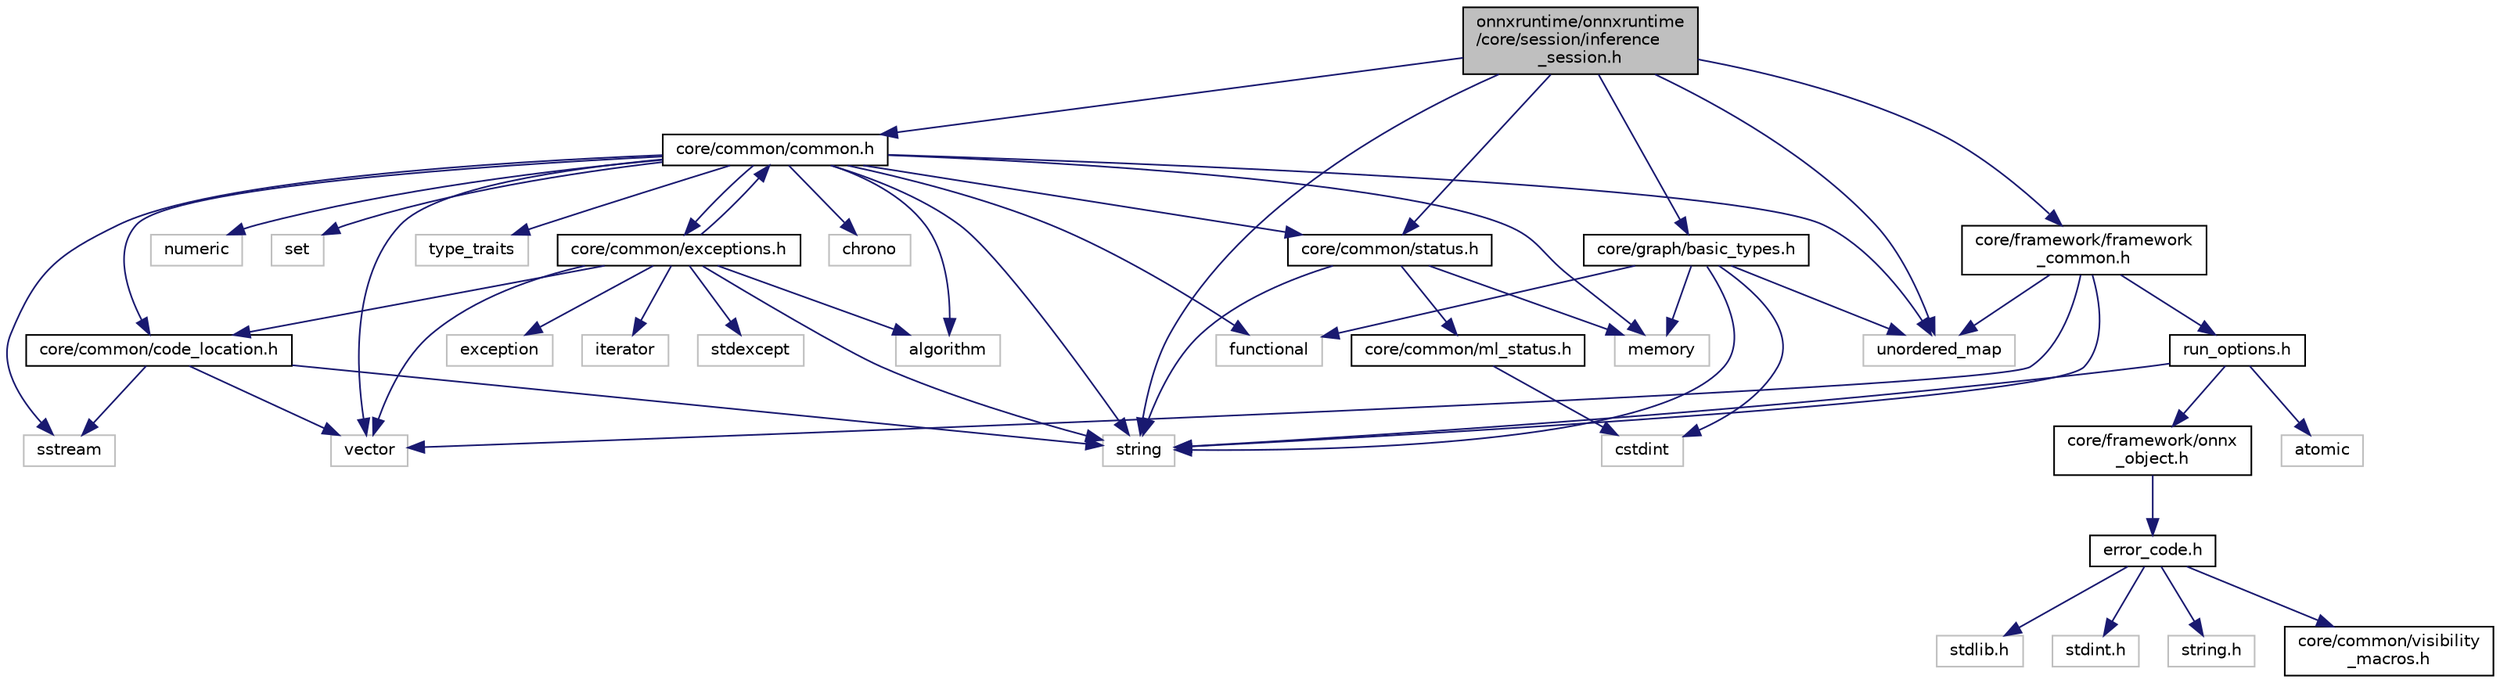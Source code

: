 digraph "onnxruntime/onnxruntime/core/session/inference_session.h"
{
  edge [fontname="Helvetica",fontsize="10",labelfontname="Helvetica",labelfontsize="10"];
  node [fontname="Helvetica",fontsize="10",shape=record];
  Node0 [label="onnxruntime/onnxruntime\l/core/session/inference\l_session.h",height=0.2,width=0.4,color="black", fillcolor="grey75", style="filled", fontcolor="black"];
  Node0 -> Node1 [color="midnightblue",fontsize="10",style="solid"];
  Node1 [label="string",height=0.2,width=0.4,color="grey75", fillcolor="white", style="filled"];
  Node0 -> Node2 [color="midnightblue",fontsize="10",style="solid"];
  Node2 [label="unordered_map",height=0.2,width=0.4,color="grey75", fillcolor="white", style="filled"];
  Node0 -> Node3 [color="midnightblue",fontsize="10",style="solid"];
  Node3 [label="core/common/common.h",height=0.2,width=0.4,color="black", fillcolor="white", style="filled",URL="$include_2onnxruntime_2core_2common_2common_8h.html"];
  Node3 -> Node4 [color="midnightblue",fontsize="10",style="solid"];
  Node4 [label="algorithm",height=0.2,width=0.4,color="grey75", fillcolor="white", style="filled"];
  Node3 -> Node5 [color="midnightblue",fontsize="10",style="solid"];
  Node5 [label="functional",height=0.2,width=0.4,color="grey75", fillcolor="white", style="filled"];
  Node3 -> Node6 [color="midnightblue",fontsize="10",style="solid"];
  Node6 [label="memory",height=0.2,width=0.4,color="grey75", fillcolor="white", style="filled"];
  Node3 -> Node7 [color="midnightblue",fontsize="10",style="solid"];
  Node7 [label="numeric",height=0.2,width=0.4,color="grey75", fillcolor="white", style="filled"];
  Node3 -> Node8 [color="midnightblue",fontsize="10",style="solid"];
  Node8 [label="set",height=0.2,width=0.4,color="grey75", fillcolor="white", style="filled"];
  Node3 -> Node9 [color="midnightblue",fontsize="10",style="solid"];
  Node9 [label="sstream",height=0.2,width=0.4,color="grey75", fillcolor="white", style="filled"];
  Node3 -> Node1 [color="midnightblue",fontsize="10",style="solid"];
  Node3 -> Node10 [color="midnightblue",fontsize="10",style="solid"];
  Node10 [label="type_traits",height=0.2,width=0.4,color="grey75", fillcolor="white", style="filled"];
  Node3 -> Node2 [color="midnightblue",fontsize="10",style="solid"];
  Node3 -> Node11 [color="midnightblue",fontsize="10",style="solid"];
  Node11 [label="vector",height=0.2,width=0.4,color="grey75", fillcolor="white", style="filled"];
  Node3 -> Node12 [color="midnightblue",fontsize="10",style="solid"];
  Node12 [label="chrono",height=0.2,width=0.4,color="grey75", fillcolor="white", style="filled"];
  Node3 -> Node13 [color="midnightblue",fontsize="10",style="solid"];
  Node13 [label="core/common/code_location.h",height=0.2,width=0.4,color="black", fillcolor="white", style="filled",URL="$code__location_8h.html"];
  Node13 -> Node9 [color="midnightblue",fontsize="10",style="solid"];
  Node13 -> Node1 [color="midnightblue",fontsize="10",style="solid"];
  Node13 -> Node11 [color="midnightblue",fontsize="10",style="solid"];
  Node3 -> Node14 [color="midnightblue",fontsize="10",style="solid"];
  Node14 [label="core/common/exceptions.h",height=0.2,width=0.4,color="black", fillcolor="white", style="filled",URL="$exceptions_8h.html"];
  Node14 -> Node4 [color="midnightblue",fontsize="10",style="solid"];
  Node14 -> Node15 [color="midnightblue",fontsize="10",style="solid"];
  Node15 [label="exception",height=0.2,width=0.4,color="grey75", fillcolor="white", style="filled"];
  Node14 -> Node16 [color="midnightblue",fontsize="10",style="solid"];
  Node16 [label="iterator",height=0.2,width=0.4,color="grey75", fillcolor="white", style="filled"];
  Node14 -> Node17 [color="midnightblue",fontsize="10",style="solid"];
  Node17 [label="stdexcept",height=0.2,width=0.4,color="grey75", fillcolor="white", style="filled"];
  Node14 -> Node1 [color="midnightblue",fontsize="10",style="solid"];
  Node14 -> Node11 [color="midnightblue",fontsize="10",style="solid"];
  Node14 -> Node3 [color="midnightblue",fontsize="10",style="solid"];
  Node14 -> Node13 [color="midnightblue",fontsize="10",style="solid"];
  Node3 -> Node18 [color="midnightblue",fontsize="10",style="solid"];
  Node18 [label="core/common/status.h",height=0.2,width=0.4,color="black", fillcolor="white", style="filled",URL="$status_8h.html"];
  Node18 -> Node6 [color="midnightblue",fontsize="10",style="solid"];
  Node18 -> Node1 [color="midnightblue",fontsize="10",style="solid"];
  Node18 -> Node19 [color="midnightblue",fontsize="10",style="solid"];
  Node19 [label="core/common/ml_status.h",height=0.2,width=0.4,color="black", fillcolor="white", style="filled",URL="$ml__status_8h.html"];
  Node19 -> Node20 [color="midnightblue",fontsize="10",style="solid"];
  Node20 [label="cstdint",height=0.2,width=0.4,color="grey75", fillcolor="white", style="filled"];
  Node0 -> Node18 [color="midnightblue",fontsize="10",style="solid"];
  Node0 -> Node21 [color="midnightblue",fontsize="10",style="solid"];
  Node21 [label="core/framework/framework\l_common.h",height=0.2,width=0.4,color="black", fillcolor="white", style="filled",URL="$framework__common_8h.html"];
  Node21 -> Node1 [color="midnightblue",fontsize="10",style="solid"];
  Node21 -> Node2 [color="midnightblue",fontsize="10",style="solid"];
  Node21 -> Node11 [color="midnightblue",fontsize="10",style="solid"];
  Node21 -> Node22 [color="midnightblue",fontsize="10",style="solid"];
  Node22 [label="run_options.h",height=0.2,width=0.4,color="black", fillcolor="white", style="filled",URL="$run__options_8h.html"];
  Node22 -> Node1 [color="midnightblue",fontsize="10",style="solid"];
  Node22 -> Node23 [color="midnightblue",fontsize="10",style="solid"];
  Node23 [label="atomic",height=0.2,width=0.4,color="grey75", fillcolor="white", style="filled"];
  Node22 -> Node24 [color="midnightblue",fontsize="10",style="solid"];
  Node24 [label="core/framework/onnx\l_object.h",height=0.2,width=0.4,color="black", fillcolor="white", style="filled",URL="$onnx__object_8h.html"];
  Node24 -> Node25 [color="midnightblue",fontsize="10",style="solid"];
  Node25 [label="error_code.h",height=0.2,width=0.4,color="black", fillcolor="white", style="filled",URL="$error__code_8h.html"];
  Node25 -> Node26 [color="midnightblue",fontsize="10",style="solid"];
  Node26 [label="stdlib.h",height=0.2,width=0.4,color="grey75", fillcolor="white", style="filled"];
  Node25 -> Node27 [color="midnightblue",fontsize="10",style="solid"];
  Node27 [label="stdint.h",height=0.2,width=0.4,color="grey75", fillcolor="white", style="filled"];
  Node25 -> Node28 [color="midnightblue",fontsize="10",style="solid"];
  Node28 [label="string.h",height=0.2,width=0.4,color="grey75", fillcolor="white", style="filled"];
  Node25 -> Node29 [color="midnightblue",fontsize="10",style="solid"];
  Node29 [label="core/common/visibility\l_macros.h",height=0.2,width=0.4,color="black", fillcolor="white", style="filled",URL="$visibility__macros_8h.html"];
  Node0 -> Node30 [color="midnightblue",fontsize="10",style="solid"];
  Node30 [label="core/graph/basic_types.h",height=0.2,width=0.4,color="black", fillcolor="white", style="filled",URL="$basic__types_8h.html"];
  Node30 -> Node2 [color="midnightblue",fontsize="10",style="solid"];
  Node30 -> Node1 [color="midnightblue",fontsize="10",style="solid"];
  Node30 -> Node20 [color="midnightblue",fontsize="10",style="solid"];
  Node30 -> Node6 [color="midnightblue",fontsize="10",style="solid"];
  Node30 -> Node5 [color="midnightblue",fontsize="10",style="solid"];
}

